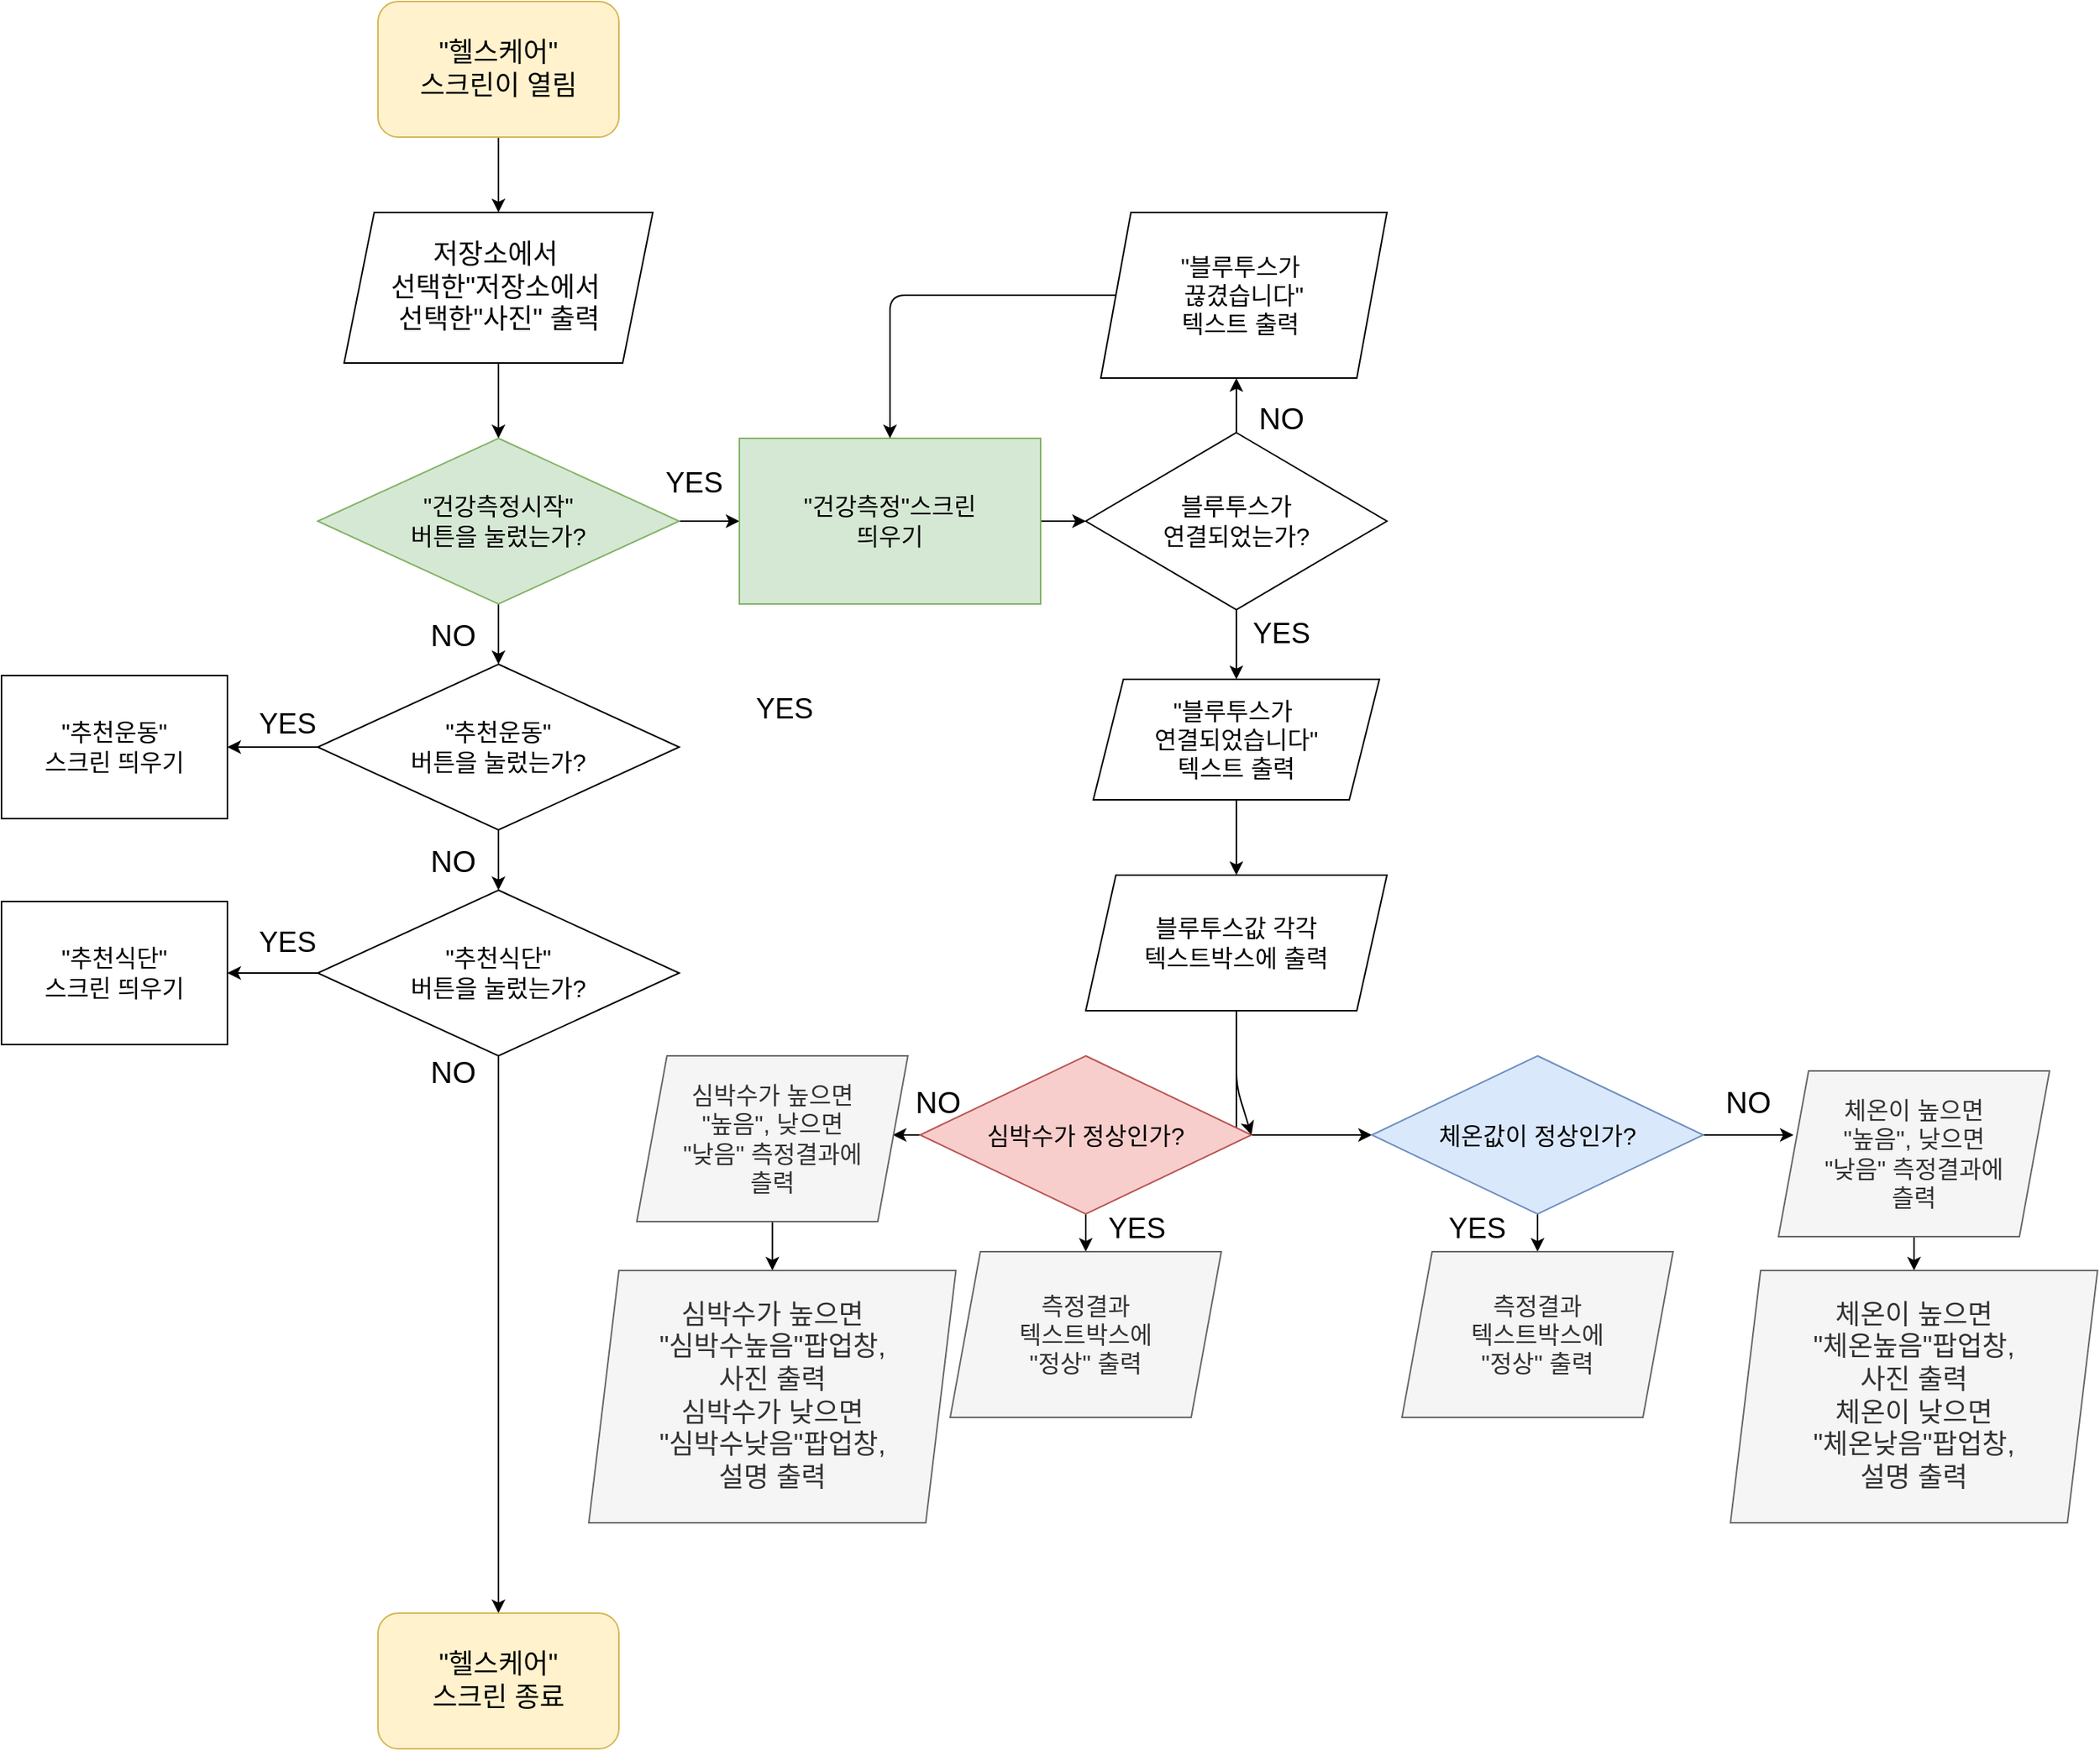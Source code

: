 <mxfile version="13.8.3" type="github">
  <diagram id="v9wwCKNBpicsPbPjV2Z7" name="Page-1">
    <mxGraphModel dx="1221" dy="681" grid="1" gridSize="10" guides="1" tooltips="1" connect="1" arrows="1" fold="1" page="1" pageScale="1" pageWidth="1827" pageHeight="1869" math="0" shadow="0">
      <root>
        <mxCell id="0" />
        <mxCell id="1" parent="0" />
        <mxCell id="xeWx6dX_x57I3mVBUe1U-3" value="" style="edgeStyle=orthogonalEdgeStyle;rounded=0;orthogonalLoop=1;jettySize=auto;html=1;fontSize=16;" parent="1" source="uGR7MtjfXttv63hi-17V-3" target="xeWx6dX_x57I3mVBUe1U-2" edge="1">
          <mxGeometry relative="1" as="geometry" />
        </mxCell>
        <mxCell id="uGR7MtjfXttv63hi-17V-3" value="&quot;헬스케어&quot;&lt;br&gt;스크린이 열림" style="rounded=1;whiteSpace=wrap;html=1;fontSize=18;fillColor=#fff2cc;strokeColor=#d6b656;" parent="1" vertex="1">
          <mxGeometry x="430" y="70" width="160" height="90" as="geometry" />
        </mxCell>
        <mxCell id="xeWx6dX_x57I3mVBUe1U-5" value="" style="edgeStyle=orthogonalEdgeStyle;rounded=0;orthogonalLoop=1;jettySize=auto;html=1;fontSize=16;" parent="1" edge="1">
          <mxGeometry relative="1" as="geometry">
            <mxPoint x="520" y="210" as="sourcePoint" />
            <mxPoint x="520" y="260" as="targetPoint" />
          </mxGeometry>
        </mxCell>
        <mxCell id="xeWx6dX_x57I3mVBUe1U-63" value="" style="edgeStyle=orthogonalEdgeStyle;rounded=0;orthogonalLoop=1;jettySize=auto;html=1;fontSize=16;" parent="1" source="xeWx6dX_x57I3mVBUe1U-2" target="xeWx6dX_x57I3mVBUe1U-6" edge="1">
          <mxGeometry relative="1" as="geometry" />
        </mxCell>
        <mxCell id="xeWx6dX_x57I3mVBUe1U-2" value="저장소에서&amp;nbsp;&lt;br&gt;선택한&quot;저장소에서&amp;nbsp;&lt;br&gt;선택한&quot;사진&quot; 출력" style="shape=parallelogram;perimeter=parallelogramPerimeter;whiteSpace=wrap;html=1;fixedSize=1;rounded=1;fontSize=18;arcSize=0;" parent="1" vertex="1">
          <mxGeometry x="407.5" y="210" width="205" height="100" as="geometry" />
        </mxCell>
        <mxCell id="xeWx6dX_x57I3mVBUe1U-8" value="" style="edgeStyle=orthogonalEdgeStyle;rounded=0;orthogonalLoop=1;jettySize=auto;html=1;fontSize=16;" parent="1" source="xeWx6dX_x57I3mVBUe1U-6" target="xeWx6dX_x57I3mVBUe1U-7" edge="1">
          <mxGeometry relative="1" as="geometry" />
        </mxCell>
        <mxCell id="xeWx6dX_x57I3mVBUe1U-10" value="" style="edgeStyle=orthogonalEdgeStyle;rounded=0;orthogonalLoop=1;jettySize=auto;html=1;fontSize=16;" parent="1" source="xeWx6dX_x57I3mVBUe1U-6" target="xeWx6dX_x57I3mVBUe1U-9" edge="1">
          <mxGeometry relative="1" as="geometry" />
        </mxCell>
        <mxCell id="xeWx6dX_x57I3mVBUe1U-6" value="&quot;건강측정시작&quot;&lt;br&gt;버튼을 눌렀는가?" style="rhombus;whiteSpace=wrap;html=1;fontSize=16;fillColor=#d5e8d4;strokeColor=#82b366;" parent="1" vertex="1">
          <mxGeometry x="390" y="360" width="240" height="110" as="geometry" />
        </mxCell>
        <mxCell id="xeWx6dX_x57I3mVBUe1U-17" value="" style="edgeStyle=orthogonalEdgeStyle;rounded=0;orthogonalLoop=1;jettySize=auto;html=1;fontSize=16;" parent="1" source="xeWx6dX_x57I3mVBUe1U-7" target="xeWx6dX_x57I3mVBUe1U-16" edge="1">
          <mxGeometry relative="1" as="geometry" />
        </mxCell>
        <mxCell id="xeWx6dX_x57I3mVBUe1U-7" value="&quot;건강측정&quot;스크린&lt;br&gt;띄우기" style="whiteSpace=wrap;html=1;fontSize=16;fillColor=#d5e8d4;strokeColor=#82b366;" parent="1" vertex="1">
          <mxGeometry x="670" y="360" width="200" height="110" as="geometry" />
        </mxCell>
        <mxCell id="xeWx6dX_x57I3mVBUe1U-13" value="" style="edgeStyle=orthogonalEdgeStyle;rounded=0;orthogonalLoop=1;jettySize=auto;html=1;fontSize=16;" parent="1" source="xeWx6dX_x57I3mVBUe1U-9" target="xeWx6dX_x57I3mVBUe1U-12" edge="1">
          <mxGeometry relative="1" as="geometry" />
        </mxCell>
        <mxCell id="xeWx6dX_x57I3mVBUe1U-65" value="" style="edgeStyle=orthogonalEdgeStyle;rounded=0;orthogonalLoop=1;jettySize=auto;html=1;fontSize=16;" parent="1" source="xeWx6dX_x57I3mVBUe1U-9" target="xeWx6dX_x57I3mVBUe1U-64" edge="1">
          <mxGeometry relative="1" as="geometry" />
        </mxCell>
        <mxCell id="xeWx6dX_x57I3mVBUe1U-9" value="&quot;추천운동&quot;&lt;br&gt;버튼을 눌렀는가?" style="rhombus;whiteSpace=wrap;html=1;fontSize=16;" parent="1" vertex="1">
          <mxGeometry x="390" y="510" width="240" height="110" as="geometry" />
        </mxCell>
        <mxCell id="xeWx6dX_x57I3mVBUe1U-67" value="" style="edgeStyle=orthogonalEdgeStyle;rounded=0;orthogonalLoop=1;jettySize=auto;html=1;fontSize=16;" parent="1" source="xeWx6dX_x57I3mVBUe1U-12" target="xeWx6dX_x57I3mVBUe1U-66" edge="1">
          <mxGeometry relative="1" as="geometry" />
        </mxCell>
        <mxCell id="xeWx6dX_x57I3mVBUe1U-69" value="" style="edgeStyle=orthogonalEdgeStyle;rounded=0;orthogonalLoop=1;jettySize=auto;html=1;fontSize=16;" parent="1" source="xeWx6dX_x57I3mVBUe1U-12" target="xeWx6dX_x57I3mVBUe1U-68" edge="1">
          <mxGeometry relative="1" as="geometry" />
        </mxCell>
        <mxCell id="xeWx6dX_x57I3mVBUe1U-12" value="&quot;추천식단&quot;&lt;br&gt;버튼을 눌렀는가?" style="rhombus;whiteSpace=wrap;html=1;fontSize=16;" parent="1" vertex="1">
          <mxGeometry x="390" y="660" width="240" height="110" as="geometry" />
        </mxCell>
        <mxCell id="xeWx6dX_x57I3mVBUe1U-20" value="" style="edgeStyle=orthogonalEdgeStyle;rounded=0;orthogonalLoop=1;jettySize=auto;html=1;fontSize=16;" parent="1" edge="1">
          <mxGeometry relative="1" as="geometry">
            <mxPoint x="1000" y="366.25" as="sourcePoint" />
            <mxPoint x="1000" y="320" as="targetPoint" />
          </mxGeometry>
        </mxCell>
        <mxCell id="xeWx6dX_x57I3mVBUe1U-24" value="" style="edgeStyle=orthogonalEdgeStyle;rounded=0;orthogonalLoop=1;jettySize=auto;html=1;fontSize=16;" parent="1" source="xeWx6dX_x57I3mVBUe1U-16" target="xeWx6dX_x57I3mVBUe1U-23" edge="1">
          <mxGeometry relative="1" as="geometry" />
        </mxCell>
        <mxCell id="xeWx6dX_x57I3mVBUe1U-16" value="블루투스가 &lt;br&gt;연결되었는가?" style="rhombus;whiteSpace=wrap;html=1;fontSize=16;" parent="1" vertex="1">
          <mxGeometry x="900" y="356.25" width="200" height="117.5" as="geometry" />
        </mxCell>
        <mxCell id="xeWx6dX_x57I3mVBUe1U-21" value="&lt;span&gt;&quot;블루투스가&amp;nbsp;&lt;/span&gt;&lt;br&gt;&lt;span&gt;끊겼습니다&quot;&lt;/span&gt;&lt;br&gt;&lt;span&gt;텍스트 출력&amp;nbsp;&lt;/span&gt;" style="shape=parallelogram;perimeter=parallelogramPerimeter;whiteSpace=wrap;html=1;fixedSize=1;fontSize=16;" parent="1" vertex="1">
          <mxGeometry x="910" y="210" width="190" height="110" as="geometry" />
        </mxCell>
        <mxCell id="xeWx6dX_x57I3mVBUe1U-22" value="" style="endArrow=classic;html=1;fontSize=16;exitX=0;exitY=0.5;exitDx=0;exitDy=0;" parent="1" source="xeWx6dX_x57I3mVBUe1U-21" edge="1">
          <mxGeometry width="50" height="50" relative="1" as="geometry">
            <mxPoint x="1020" y="510" as="sourcePoint" />
            <mxPoint x="770" y="360" as="targetPoint" />
            <Array as="points">
              <mxPoint x="770" y="265" />
              <mxPoint x="770" y="320" />
            </Array>
          </mxGeometry>
        </mxCell>
        <mxCell id="xeWx6dX_x57I3mVBUe1U-26" value="" style="edgeStyle=orthogonalEdgeStyle;rounded=0;orthogonalLoop=1;jettySize=auto;html=1;fontSize=16;" parent="1" source="xeWx6dX_x57I3mVBUe1U-23" edge="1">
          <mxGeometry relative="1" as="geometry">
            <mxPoint x="1000" y="650" as="targetPoint" />
          </mxGeometry>
        </mxCell>
        <mxCell id="xeWx6dX_x57I3mVBUe1U-23" value="&lt;span&gt;&quot;블루투스가&amp;nbsp;&lt;/span&gt;&lt;br&gt;&lt;span&gt;연결되었습니다&quot;&lt;/span&gt;&lt;br&gt;&lt;span&gt;텍스트 출력&lt;/span&gt;" style="shape=parallelogram;perimeter=parallelogramPerimeter;whiteSpace=wrap;html=1;fixedSize=1;fontSize=16;" parent="1" vertex="1">
          <mxGeometry x="905" y="520" width="190" height="80" as="geometry" />
        </mxCell>
        <mxCell id="xeWx6dX_x57I3mVBUe1U-49" style="edgeStyle=orthogonalEdgeStyle;rounded=0;orthogonalLoop=1;jettySize=auto;html=1;entryX=0;entryY=0.5;entryDx=0;entryDy=0;fontSize=16;" parent="1" source="xeWx6dX_x57I3mVBUe1U-27" target="xeWx6dX_x57I3mVBUe1U-32" edge="1">
          <mxGeometry relative="1" as="geometry" />
        </mxCell>
        <mxCell id="xeWx6dX_x57I3mVBUe1U-27" value="블루투스값 각각&lt;br&gt;텍스트박스에 출력" style="shape=parallelogram;perimeter=parallelogramPerimeter;whiteSpace=wrap;html=1;fixedSize=1;fontSize=16;" parent="1" vertex="1">
          <mxGeometry x="900" y="650" width="200" height="90" as="geometry" />
        </mxCell>
        <mxCell id="xeWx6dX_x57I3mVBUe1U-35" value="" style="edgeStyle=orthogonalEdgeStyle;rounded=0;orthogonalLoop=1;jettySize=auto;html=1;fontSize=16;" parent="1" source="xeWx6dX_x57I3mVBUe1U-32" edge="1">
          <mxGeometry relative="1" as="geometry">
            <mxPoint x="1370" y="822.5" as="targetPoint" />
          </mxGeometry>
        </mxCell>
        <mxCell id="xeWx6dX_x57I3mVBUe1U-58" value="" style="edgeStyle=orthogonalEdgeStyle;rounded=0;orthogonalLoop=1;jettySize=auto;html=1;fontSize=16;" parent="1" source="xeWx6dX_x57I3mVBUe1U-32" target="xeWx6dX_x57I3mVBUe1U-57" edge="1">
          <mxGeometry relative="1" as="geometry" />
        </mxCell>
        <mxCell id="xeWx6dX_x57I3mVBUe1U-32" value="체온값이 정상인가?" style="rhombus;whiteSpace=wrap;html=1;fontSize=16;fillColor=#dae8fc;strokeColor=#6c8ebf;" parent="1" vertex="1">
          <mxGeometry x="1090" y="770" width="220" height="105" as="geometry" />
        </mxCell>
        <mxCell id="xeWx6dX_x57I3mVBUe1U-50" value="" style="edgeStyle=orthogonalEdgeStyle;rounded=0;orthogonalLoop=1;jettySize=auto;html=1;fontSize=16;" parent="1" edge="1">
          <mxGeometry relative="1" as="geometry">
            <mxPoint x="821.88" y="822.5" as="sourcePoint" />
            <mxPoint x="771.88" y="822.5" as="targetPoint" />
          </mxGeometry>
        </mxCell>
        <mxCell id="xeWx6dX_x57I3mVBUe1U-53" value="" style="edgeStyle=orthogonalEdgeStyle;rounded=0;orthogonalLoop=1;jettySize=auto;html=1;fontSize=16;" parent="1" source="xeWx6dX_x57I3mVBUe1U-43" target="xeWx6dX_x57I3mVBUe1U-52" edge="1">
          <mxGeometry relative="1" as="geometry" />
        </mxCell>
        <mxCell id="xeWx6dX_x57I3mVBUe1U-43" value="&lt;span&gt;심박수가 정상인가?&lt;/span&gt;" style="rhombus;whiteSpace=wrap;html=1;fontSize=16;fillColor=#f8cecc;strokeColor=#b85450;" parent="1" vertex="1">
          <mxGeometry x="790" y="770" width="220" height="105" as="geometry" />
        </mxCell>
        <mxCell id="xeWx6dX_x57I3mVBUe1U-51" value="" style="endArrow=classic;html=1;fontSize=16;entryX=1;entryY=0.5;entryDx=0;entryDy=0;" parent="1" target="xeWx6dX_x57I3mVBUe1U-43" edge="1">
          <mxGeometry width="50" height="50" relative="1" as="geometry">
            <mxPoint x="1000" y="740" as="sourcePoint" />
            <mxPoint x="1070" y="590" as="targetPoint" />
            <Array as="points">
              <mxPoint x="1000" y="790" />
            </Array>
          </mxGeometry>
        </mxCell>
        <mxCell id="xeWx6dX_x57I3mVBUe1U-52" value="측정결과&lt;br&gt;텍스트박스에&lt;br&gt;&quot;정상&quot; 출력" style="shape=parallelogram;perimeter=parallelogramPerimeter;whiteSpace=wrap;html=1;fixedSize=1;fontSize=16;fillColor=#f5f5f5;strokeColor=#666666;fontColor=#333333;" parent="1" vertex="1">
          <mxGeometry x="810" y="900" width="180" height="110" as="geometry" />
        </mxCell>
        <mxCell id="xeWx6dX_x57I3mVBUe1U-60" value="" style="edgeStyle=orthogonalEdgeStyle;rounded=0;orthogonalLoop=1;jettySize=auto;html=1;fontSize=16;" parent="1" source="xeWx6dX_x57I3mVBUe1U-54" target="xeWx6dX_x57I3mVBUe1U-59" edge="1">
          <mxGeometry relative="1" as="geometry" />
        </mxCell>
        <mxCell id="xeWx6dX_x57I3mVBUe1U-54" value="심박수가 높으면&lt;br&gt;&quot;높음&quot;, 낮으면&lt;br&gt;&quot;낮음&quot; 측정결과에&lt;br&gt;츨력" style="shape=parallelogram;perimeter=parallelogramPerimeter;whiteSpace=wrap;html=1;fixedSize=1;fontSize=16;fillColor=#f5f5f5;strokeColor=#666666;fontColor=#333333;" parent="1" vertex="1">
          <mxGeometry x="601.88" y="770" width="180" height="110" as="geometry" />
        </mxCell>
        <mxCell id="xeWx6dX_x57I3mVBUe1U-62" value="" style="edgeStyle=orthogonalEdgeStyle;rounded=0;orthogonalLoop=1;jettySize=auto;html=1;fontSize=16;" parent="1" source="xeWx6dX_x57I3mVBUe1U-56" target="xeWx6dX_x57I3mVBUe1U-61" edge="1">
          <mxGeometry relative="1" as="geometry" />
        </mxCell>
        <mxCell id="xeWx6dX_x57I3mVBUe1U-56" value="체온이 높으면&lt;br&gt;&quot;높음&quot;, 낮으면&lt;br&gt;&quot;낮음&quot; 측정결과에&lt;br&gt;츨력" style="shape=parallelogram;perimeter=parallelogramPerimeter;whiteSpace=wrap;html=1;fixedSize=1;fontSize=16;fillColor=#f5f5f5;strokeColor=#666666;fontColor=#333333;" parent="1" vertex="1">
          <mxGeometry x="1360" y="780" width="180" height="110" as="geometry" />
        </mxCell>
        <mxCell id="xeWx6dX_x57I3mVBUe1U-57" value="측정결과&lt;br&gt;텍스트박스에&lt;br&gt;&quot;정상&quot; 출력" style="shape=parallelogram;perimeter=parallelogramPerimeter;whiteSpace=wrap;html=1;fixedSize=1;fontSize=16;fillColor=#f5f5f5;strokeColor=#666666;fontColor=#333333;" parent="1" vertex="1">
          <mxGeometry x="1110" y="900" width="180" height="110" as="geometry" />
        </mxCell>
        <mxCell id="xeWx6dX_x57I3mVBUe1U-59" value="&lt;font style=&quot;font-size: 18px&quot;&gt;심박수가 높으면&lt;br&gt;&quot;심박수높음&quot;팝업창,&lt;br&gt;사진 출력&lt;br&gt;심박수가 낮으면&lt;br&gt;&quot;심박수낮음&quot;팝업창,&lt;br&gt;설명 출력&lt;/font&gt;" style="shape=parallelogram;perimeter=parallelogramPerimeter;whiteSpace=wrap;html=1;fixedSize=1;fontSize=16;fillColor=#f5f5f5;strokeColor=#666666;fontColor=#333333;" parent="1" vertex="1">
          <mxGeometry x="570" y="912.5" width="243.75" height="167.5" as="geometry" />
        </mxCell>
        <mxCell id="xeWx6dX_x57I3mVBUe1U-61" value="&lt;font style=&quot;font-size: 18px&quot;&gt;체온이 높으면&lt;br&gt;&quot;체온높음&quot;팝업창,&lt;br&gt;사진 출력&lt;br&gt;체온이 낮으면&lt;br&gt;&quot;체온낮음&quot;팝업창,&lt;br&gt;설명 출력&lt;/font&gt;" style="shape=parallelogram;perimeter=parallelogramPerimeter;whiteSpace=wrap;html=1;fixedSize=1;fontSize=16;fillColor=#f5f5f5;strokeColor=#666666;fontColor=#333333;" parent="1" vertex="1">
          <mxGeometry x="1328.12" y="912.5" width="243.75" height="167.5" as="geometry" />
        </mxCell>
        <mxCell id="xeWx6dX_x57I3mVBUe1U-64" value="&quot;추천운동&quot;&lt;br&gt;스크린 띄우기" style="whiteSpace=wrap;html=1;fontSize=16;" parent="1" vertex="1">
          <mxGeometry x="180" y="517.5" width="150" height="95" as="geometry" />
        </mxCell>
        <mxCell id="xeWx6dX_x57I3mVBUe1U-66" value="&quot;추천식단&quot;&lt;br&gt;스크린 띄우기" style="whiteSpace=wrap;html=1;fontSize=16;" parent="1" vertex="1">
          <mxGeometry x="180" y="667.5" width="150" height="95" as="geometry" />
        </mxCell>
        <mxCell id="xeWx6dX_x57I3mVBUe1U-68" value="&quot;헬스케어&quot;&lt;br&gt;스크린 종료" style="rounded=1;whiteSpace=wrap;html=1;fontSize=18;fillColor=#fff2cc;strokeColor=#d6b656;" parent="1" vertex="1">
          <mxGeometry x="430" y="1140" width="160" height="90" as="geometry" />
        </mxCell>
        <mxCell id="YltqOmeLDx8gtRhZjtpy-2" value="NO" style="text;html=1;strokeColor=none;fillColor=none;align=center;verticalAlign=middle;whiteSpace=wrap;rounded=0;fontSize=20;" vertex="1" parent="1">
          <mxGeometry x="460" y="480" width="40" height="20" as="geometry" />
        </mxCell>
        <mxCell id="YltqOmeLDx8gtRhZjtpy-3" value="NO" style="text;html=1;strokeColor=none;fillColor=none;align=center;verticalAlign=middle;whiteSpace=wrap;rounded=0;fontSize=20;" vertex="1" parent="1">
          <mxGeometry x="460" y="630" width="40" height="20" as="geometry" />
        </mxCell>
        <mxCell id="YltqOmeLDx8gtRhZjtpy-5" value="NO" style="text;html=1;strokeColor=none;fillColor=none;align=center;verticalAlign=middle;whiteSpace=wrap;rounded=0;fontSize=20;" vertex="1" parent="1">
          <mxGeometry x="460" y="770" width="40" height="20" as="geometry" />
        </mxCell>
        <mxCell id="YltqOmeLDx8gtRhZjtpy-11" value="YES" style="text;html=1;strokeColor=none;fillColor=none;align=center;verticalAlign=middle;whiteSpace=wrap;rounded=0;fontSize=19;" vertex="1" parent="1">
          <mxGeometry x="680" y="530" width="40" height="20" as="geometry" />
        </mxCell>
        <mxCell id="YltqOmeLDx8gtRhZjtpy-12" value="YES" style="text;html=1;strokeColor=none;fillColor=none;align=center;verticalAlign=middle;whiteSpace=wrap;rounded=0;fontSize=19;" vertex="1" parent="1">
          <mxGeometry x="620" y="380" width="40" height="20" as="geometry" />
        </mxCell>
        <mxCell id="YltqOmeLDx8gtRhZjtpy-14" value="YES" style="text;html=1;strokeColor=none;fillColor=none;align=center;verticalAlign=middle;whiteSpace=wrap;rounded=0;fontSize=19;" vertex="1" parent="1">
          <mxGeometry x="350" y="540" width="40" height="20" as="geometry" />
        </mxCell>
        <mxCell id="YltqOmeLDx8gtRhZjtpy-15" value="YES" style="text;html=1;strokeColor=none;fillColor=none;align=center;verticalAlign=middle;whiteSpace=wrap;rounded=0;fontSize=19;" vertex="1" parent="1">
          <mxGeometry x="350" y="685" width="40" height="20" as="geometry" />
        </mxCell>
        <mxCell id="YltqOmeLDx8gtRhZjtpy-16" value="YES" style="text;html=1;strokeColor=none;fillColor=none;align=center;verticalAlign=middle;whiteSpace=wrap;rounded=0;fontSize=19;" vertex="1" parent="1">
          <mxGeometry x="1010" y="480" width="40" height="20" as="geometry" />
        </mxCell>
        <mxCell id="YltqOmeLDx8gtRhZjtpy-17" value="NO" style="text;html=1;strokeColor=none;fillColor=none;align=center;verticalAlign=middle;whiteSpace=wrap;rounded=0;fontSize=20;" vertex="1" parent="1">
          <mxGeometry x="1010" y="336.25" width="40" height="20" as="geometry" />
        </mxCell>
        <mxCell id="YltqOmeLDx8gtRhZjtpy-18" value="YES" style="text;html=1;strokeColor=none;fillColor=none;align=center;verticalAlign=middle;whiteSpace=wrap;rounded=0;fontSize=19;" vertex="1" parent="1">
          <mxGeometry x="913.5" y="875" width="40" height="20" as="geometry" />
        </mxCell>
        <mxCell id="YltqOmeLDx8gtRhZjtpy-19" value="NO" style="text;html=1;strokeColor=none;fillColor=none;align=center;verticalAlign=middle;whiteSpace=wrap;rounded=0;fontSize=20;" vertex="1" parent="1">
          <mxGeometry x="781.88" y="790" width="40" height="20" as="geometry" />
        </mxCell>
        <mxCell id="YltqOmeLDx8gtRhZjtpy-20" value="NO" style="text;html=1;strokeColor=none;fillColor=none;align=center;verticalAlign=middle;whiteSpace=wrap;rounded=0;fontSize=20;" vertex="1" parent="1">
          <mxGeometry x="1320" y="790" width="40" height="20" as="geometry" />
        </mxCell>
        <mxCell id="YltqOmeLDx8gtRhZjtpy-21" value="YES" style="text;html=1;strokeColor=none;fillColor=none;align=center;verticalAlign=middle;whiteSpace=wrap;rounded=0;fontSize=19;" vertex="1" parent="1">
          <mxGeometry x="1140" y="875" width="40" height="20" as="geometry" />
        </mxCell>
      </root>
    </mxGraphModel>
  </diagram>
</mxfile>
